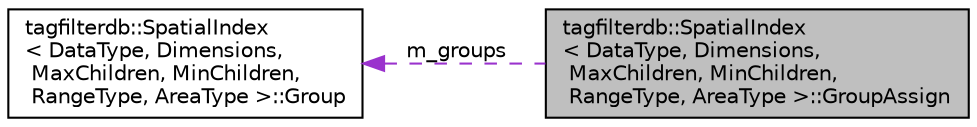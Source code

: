 digraph "tagfilterdb::SpatialIndex&lt; DataType, Dimensions, MaxChildren, MinChildren, RangeType, AreaType &gt;::GroupAssign"
{
 // LATEX_PDF_SIZE
  edge [fontname="Helvetica",fontsize="10",labelfontname="Helvetica",labelfontsize="10"];
  node [fontname="Helvetica",fontsize="10",shape=record];
  rankdir="LR";
  Node1 [label="tagfilterdb::SpatialIndex\l\< DataType, Dimensions,\l MaxChildren, MinChildren,\l RangeType, AreaType \>::GroupAssign",height=0.2,width=0.4,color="black", fillcolor="grey75", style="filled", fontcolor="black",tooltip="Assignment of nodes to groups during splitting."];
  Node2 -> Node1 [dir="back",color="darkorchid3",fontsize="10",style="dashed",label=" m_groups" ,fontname="Helvetica"];
  Node2 [label="tagfilterdb::SpatialIndex\l\< DataType, Dimensions,\l MaxChildren, MinChildren,\l RangeType, AreaType \>::Group",height=0.2,width=0.4,color="black", fillcolor="white", style="filled",URL="$structtagfilterdb_1_1SpatialIndex_1_1Group.html",tooltip="Represents a group of nodes used during node splitting."];
}
